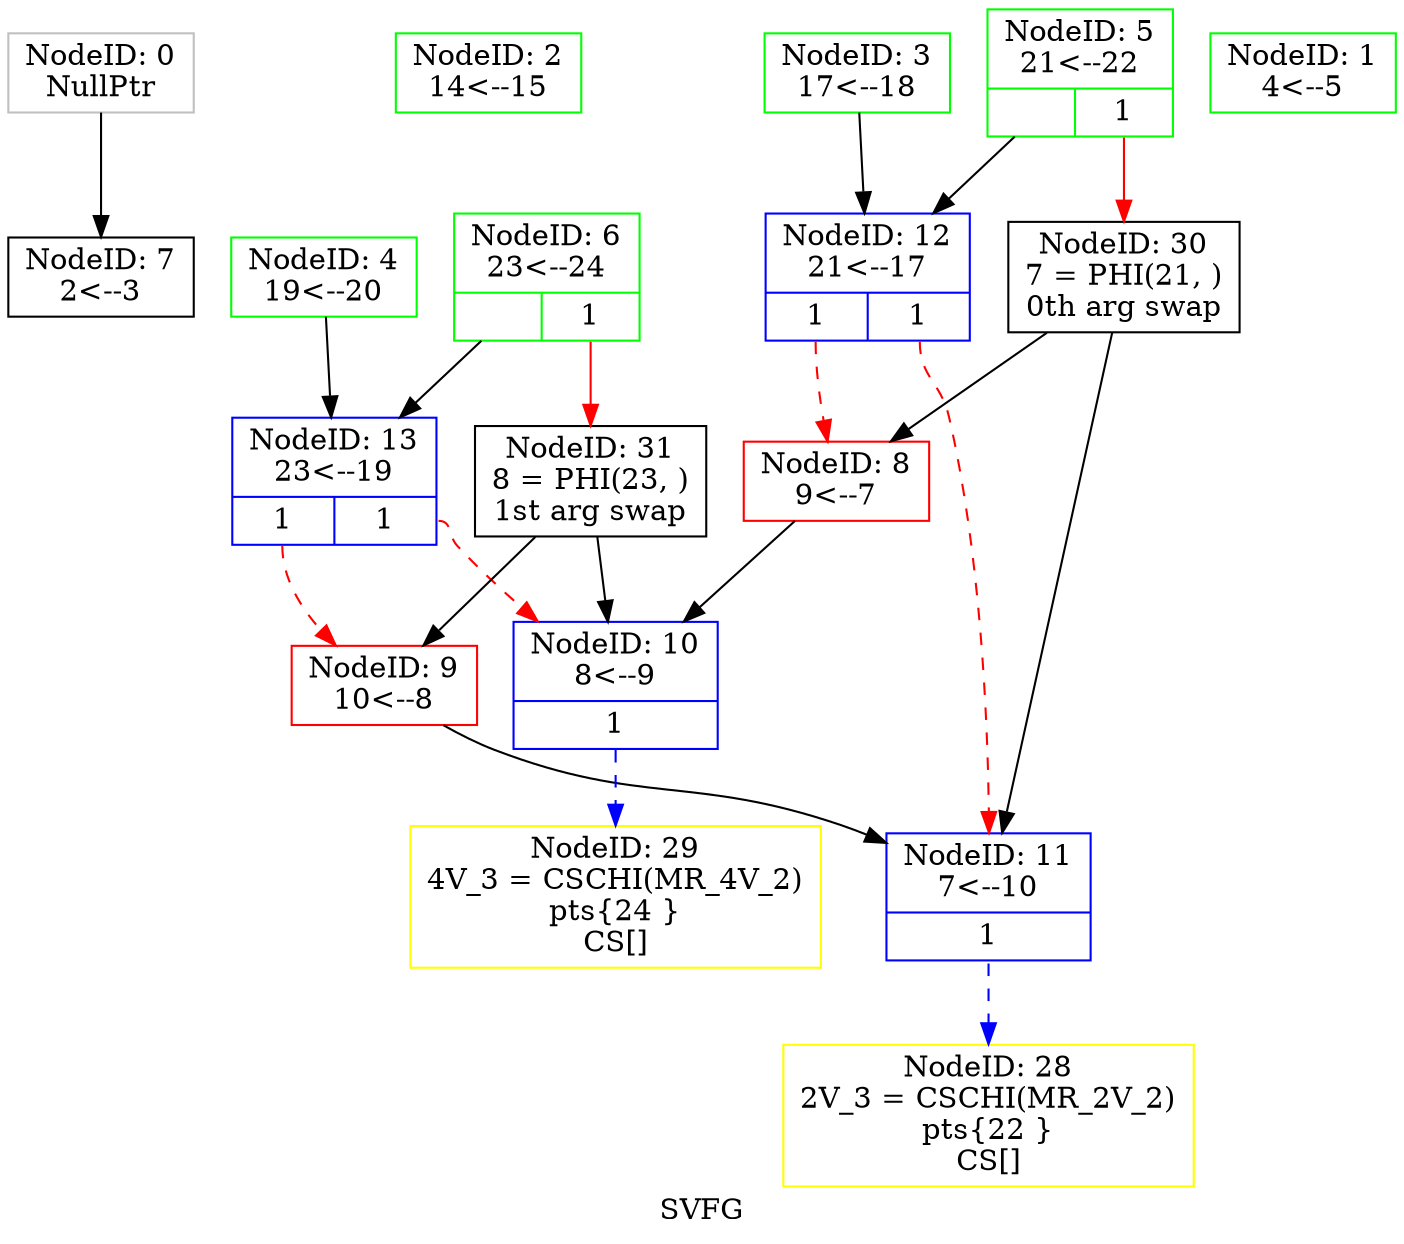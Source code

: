 digraph "SVFG" {
	label="SVFG";

	Node0x7ff8b1e00fe0 [shape=record,color=grey,label="{NodeID: 0\nNullPtr}"];
	Node0x7ff8b1e00fe0 -> Node0x7ff8b1e01210[style=solid];
	Node0x7ff8b1e01210 [shape=record,color=black,label="{NodeID: 7\n2\<--3\n}"];
	Node0x7ff8b1e01080 [shape=record,color=green,label="{NodeID: 2\n14\<--15\n}"];
	Node0x7ff8b1e01f20 [shape=record,color=yellow,style=double,label="{NodeID: 28\n2V_3 = CSCHI(MR_2V_2)\npts\{22 \}\nCS[]}"];
	Node0x7ff8b1e012b0 [shape=record,color=red,label="{NodeID: 9\n10\<--8\n}"];
	Node0x7ff8b1e012b0 -> Node0x7ff8b1e01380[style=solid];
	Node0x7ff8b1e01120 [shape=record,color=green,label="{NodeID: 4\n19\<--20\n}"];
	Node0x7ff8b1e01120 -> Node0x7ff8b1e01480[style=solid];
	Node0x7ff8b1e03b80 [shape=record,color=black,label="{NodeID: 30\n7 = PHI(21, )\n0th arg swap }"];
	Node0x7ff8b1e03b80 -> Node0x7ff8b1e01260[style=solid];
	Node0x7ff8b1e03b80 -> Node0x7ff8b1e01380[style=solid];
	Node0x7ff8b1e01380 [shape=record,color=blue,label="{NodeID: 11\n7\<--10\n|{<s0>1}}"];
	Node0x7ff8b1e01380:s0 -> Node0x7ff8b1e01f20[style=dashed,color=blue];
	Node0x7ff8b1e011c0 [shape=record,color=green,label="{NodeID: 6\n23\<--24\n|{|<s1>1}}"];
	Node0x7ff8b1e011c0 -> Node0x7ff8b1e01480[style=solid];
	Node0x7ff8b1e011c0:s1 -> Node0x7ff8b1e024f0[style=solid,color=red];
	Node0x7ff8b1e01480 [shape=record,color=blue,label="{NodeID: 13\n23\<--19\n|{<s0>1|<s1>1}}"];
	Node0x7ff8b1e01480:s0 -> Node0x7ff8b1e012b0[style=dashed,color=red];
	Node0x7ff8b1e01480:s1 -> Node0x7ff8b1e01300[style=dashed,color=red];
	Node0x7ff8b1e01030 [shape=record,color=green,label="{NodeID: 1\n4\<--5\n}"];
	Node0x7ff8b1e01260 [shape=record,color=red,label="{NodeID: 8\n9\<--7\n}"];
	Node0x7ff8b1e01260 -> Node0x7ff8b1e01300[style=solid];
	Node0x7ff8b1e010d0 [shape=record,color=green,label="{NodeID: 3\n17\<--18\n}"];
	Node0x7ff8b1e010d0 -> Node0x7ff8b1e01400[style=solid];
	Node0x7ff8b1e02050 [shape=record,color=yellow,style=double,label="{NodeID: 29\n4V_3 = CSCHI(MR_4V_2)\npts\{24 \}\nCS[]}"];
	Node0x7ff8b1e01300 [shape=record,color=blue,label="{NodeID: 10\n8\<--9\n|{<s0>1}}"];
	Node0x7ff8b1e01300:s0 -> Node0x7ff8b1e02050[style=dashed,color=blue];
	Node0x7ff8b1e01170 [shape=record,color=green,label="{NodeID: 5\n21\<--22\n|{|<s1>1}}"];
	Node0x7ff8b1e01170 -> Node0x7ff8b1e01400[style=solid];
	Node0x7ff8b1e01170:s1 -> Node0x7ff8b1e03b80[style=solid,color=red];
	Node0x7ff8b1e024f0 [shape=record,color=black,label="{NodeID: 31\n8 = PHI(23, )\n1st arg swap }"];
	Node0x7ff8b1e024f0 -> Node0x7ff8b1e012b0[style=solid];
	Node0x7ff8b1e024f0 -> Node0x7ff8b1e01300[style=solid];
	Node0x7ff8b1e01400 [shape=record,color=blue,label="{NodeID: 12\n21\<--17\n|{<s0>1|<s1>1}}"];
	Node0x7ff8b1e01400:s0 -> Node0x7ff8b1e01260[style=dashed,color=red];
	Node0x7ff8b1e01400:s1 -> Node0x7ff8b1e01380[style=dashed,color=red];
}

